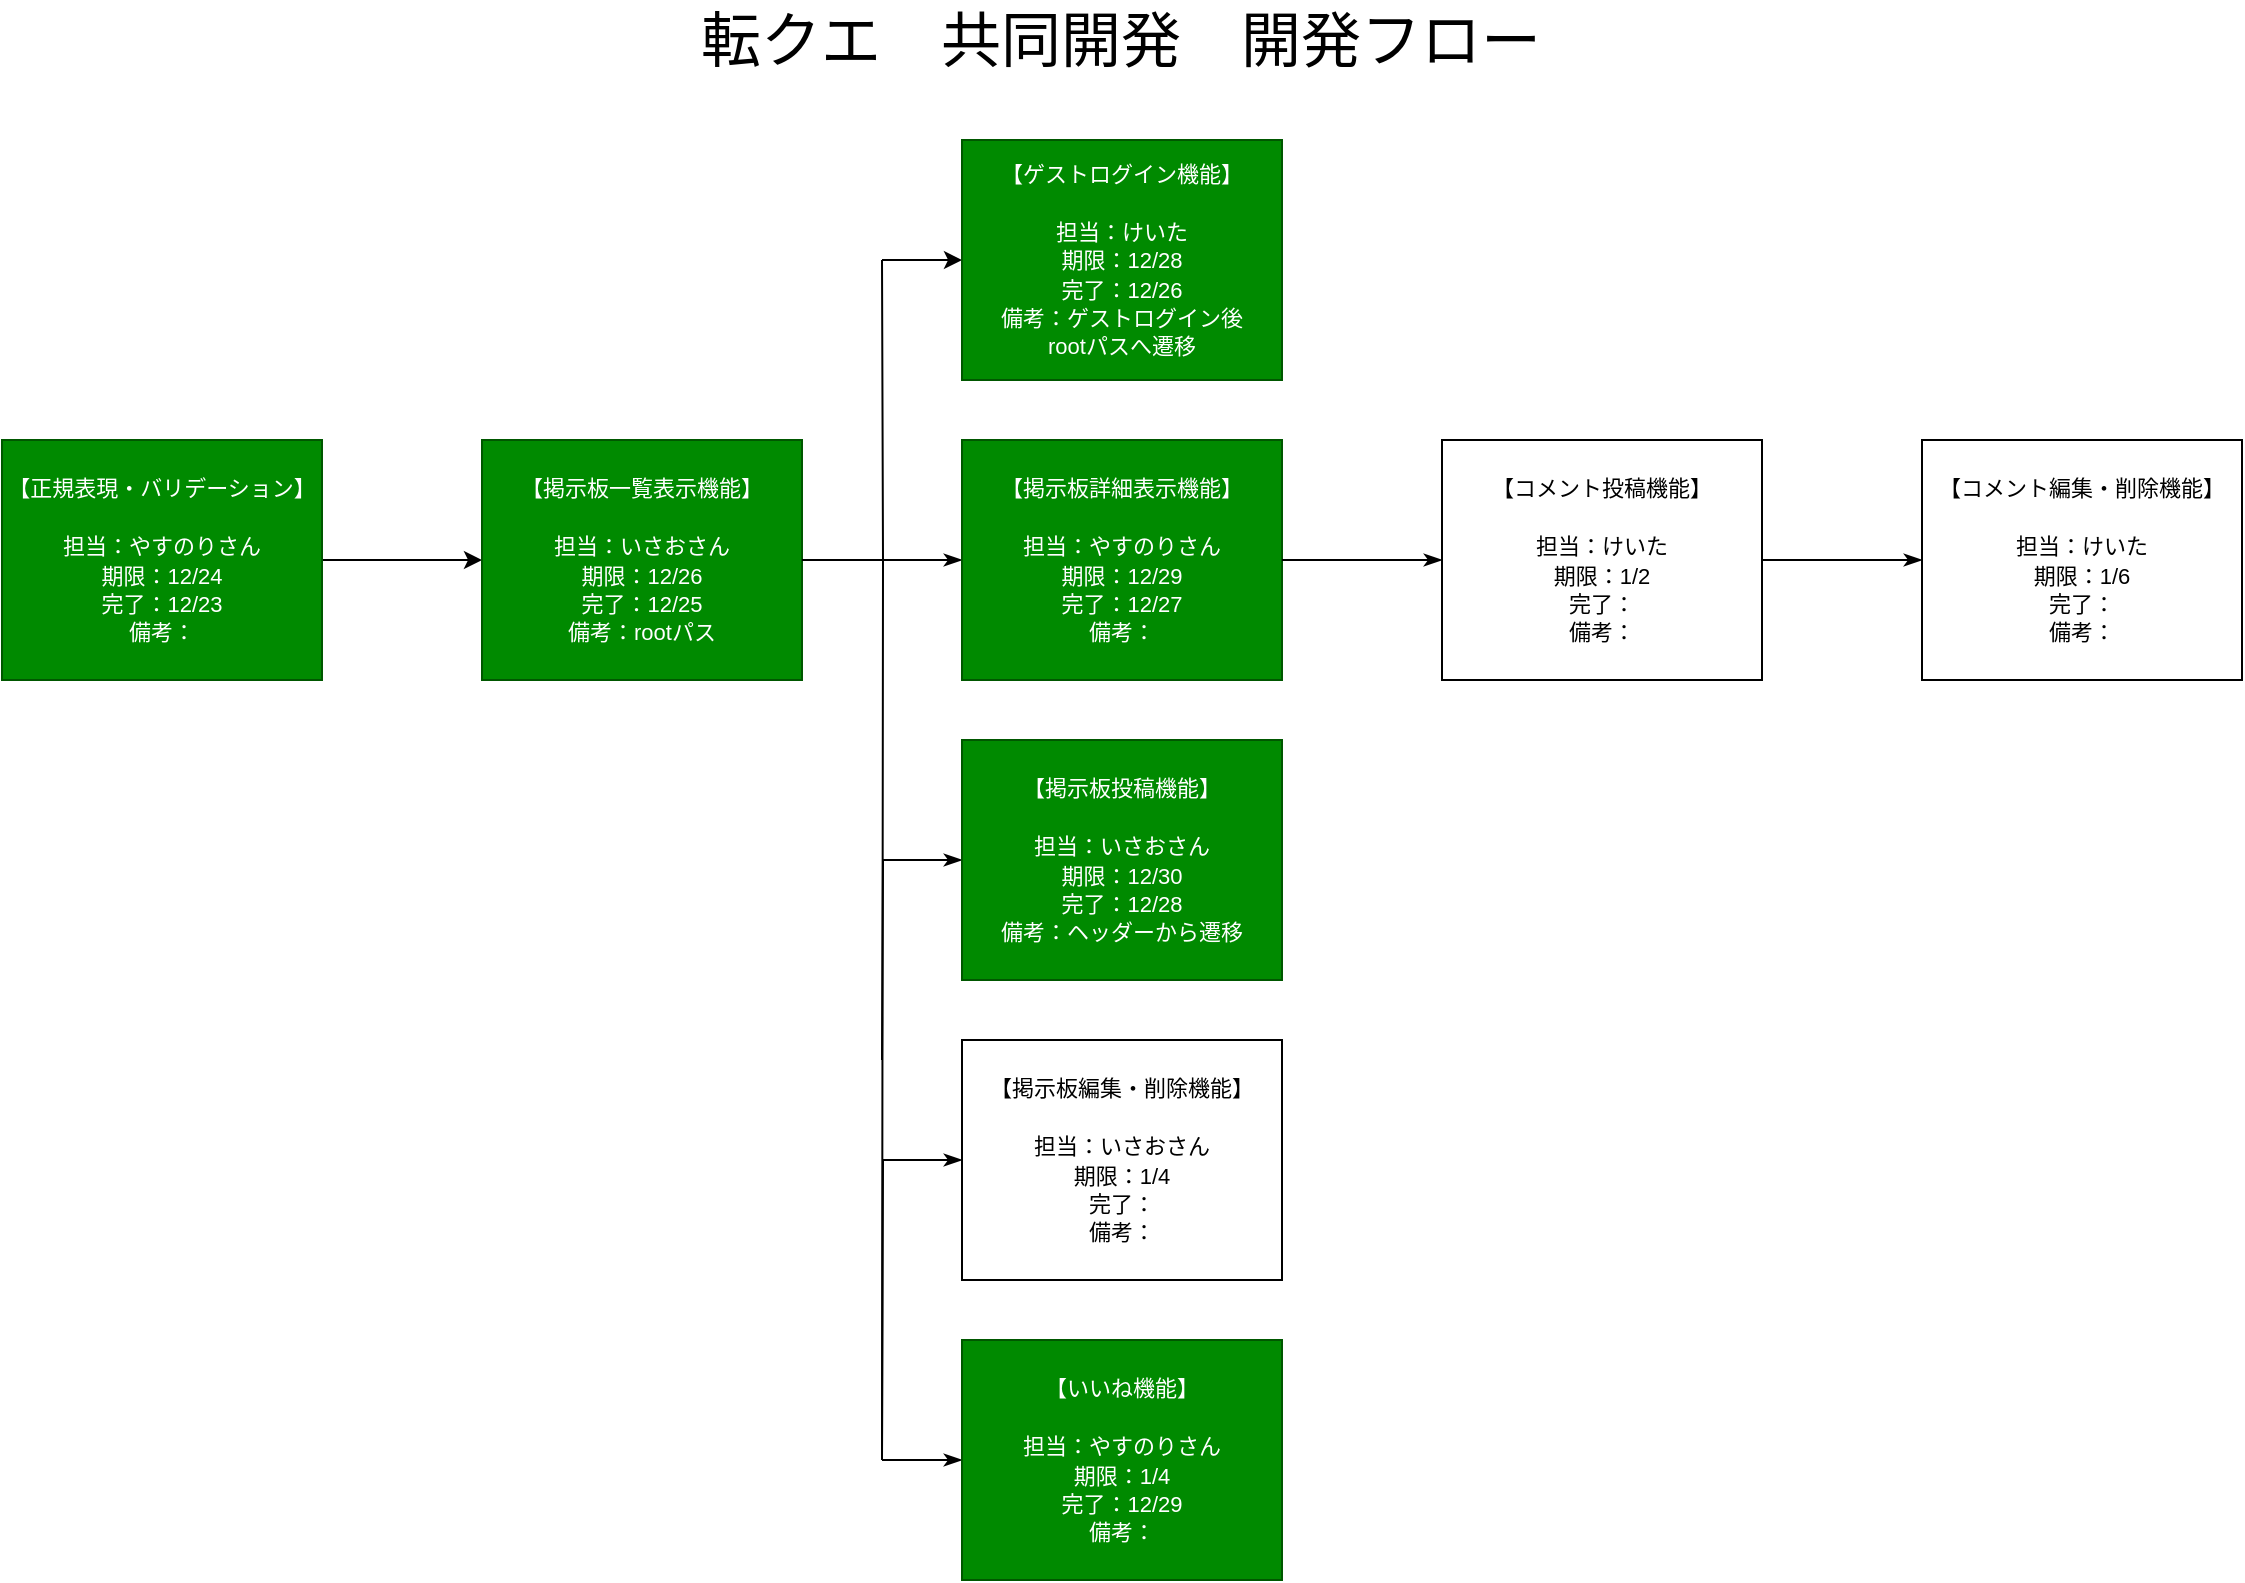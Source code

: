 <mxfile version="14.1.3" type="embed">
    <diagram id="6hGFLwfOUW9BJ-s0fimq" name="Page-1">
        <mxGraphModel dx="608" dy="310" grid="1" gridSize="10" guides="1" tooltips="1" connect="1" arrows="1" fold="1" page="1" pageScale="1" pageWidth="1169" pageHeight="827" math="0" shadow="0">
            <root>
                <mxCell id="0"/>
                <mxCell id="1" parent="0"/>
                <mxCell id="99" style="edgeStyle=orthogonalEdgeStyle;rounded=0;orthogonalLoop=1;jettySize=auto;html=1;exitX=1;exitY=0.5;exitDx=0;exitDy=0;entryX=0;entryY=0.5;entryDx=0;entryDy=0;" parent="1" source="4" target="95" edge="1">
                    <mxGeometry relative="1" as="geometry"/>
                </mxCell>
                <mxCell id="4" value="&lt;font style=&quot;font-size: 11px&quot;&gt;【正規表現・バリデーション】&lt;br&gt;&lt;br&gt;担当：やすのりさん&lt;br&gt;期限：12/24&lt;br&gt;完了：12/23&lt;br&gt;備考：&lt;br&gt;&lt;/font&gt;" style="whiteSpace=wrap;html=1;labelPosition=center;verticalLabelPosition=middle;align=center;verticalAlign=middle;labelBackgroundColor=none;fillColor=#008a00;strokeColor=#005700;fontColor=#ffffff;" parent="1" vertex="1">
                    <mxGeometry x="25" y="230" width="160" height="120" as="geometry"/>
                </mxCell>
                <mxCell id="9" value="&lt;font style=&quot;font-size: 30px&quot;&gt;転クエ　共同開発　開発フロー&lt;/font&gt;" style="text;html=1;strokeColor=none;fillColor=none;align=center;verticalAlign=middle;whiteSpace=wrap;rounded=0;labelBackgroundColor=none;" parent="1" vertex="1">
                    <mxGeometry x="367" y="10" width="435" height="40" as="geometry"/>
                </mxCell>
                <mxCell id="103" style="edgeStyle=orthogonalEdgeStyle;rounded=0;orthogonalLoop=1;jettySize=auto;html=1;exitX=1;exitY=0.5;exitDx=0;exitDy=0;startArrow=none;startFill=0;endArrow=none;endFill=0;" parent="1" source="95" edge="1">
                    <mxGeometry relative="1" as="geometry">
                        <mxPoint x="465" y="140" as="targetPoint"/>
                    </mxGeometry>
                </mxCell>
                <mxCell id="107" style="edgeStyle=orthogonalEdgeStyle;rounded=0;orthogonalLoop=1;jettySize=auto;html=1;startArrow=none;startFill=0;endArrow=none;endFill=0;" parent="1" source="95" edge="1">
                    <mxGeometry relative="1" as="geometry">
                        <mxPoint x="465" y="740" as="targetPoint"/>
                    </mxGeometry>
                </mxCell>
                <mxCell id="95" value="&lt;font style=&quot;font-size: 11px&quot;&gt;【掲示板一覧表示機能】&lt;br&gt;&lt;br&gt;担当：いさおさん&lt;br&gt;期限：12/26&lt;br&gt;完了：12/25&lt;br&gt;備考：rootパス&lt;br&gt;&lt;/font&gt;" style="whiteSpace=wrap;html=1;labelPosition=center;verticalLabelPosition=middle;align=center;verticalAlign=middle;labelBackgroundColor=none;fillColor=#008a00;strokeColor=#005700;fontColor=#ffffff;" parent="1" vertex="1">
                    <mxGeometry x="265" y="230" width="160" height="120" as="geometry"/>
                </mxCell>
                <mxCell id="104" style="edgeStyle=orthogonalEdgeStyle;rounded=0;orthogonalLoop=1;jettySize=auto;html=1;startArrow=classic;startFill=1;endArrow=none;endFill=0;" parent="1" source="100" edge="1">
                    <mxGeometry relative="1" as="geometry">
                        <mxPoint x="465" y="140" as="targetPoint"/>
                    </mxGeometry>
                </mxCell>
                <mxCell id="100" value="&lt;font style=&quot;font-size: 11px&quot;&gt;【ゲストログイン機能】&lt;br&gt;&lt;br&gt;担当：けいた&lt;br&gt;期限：12/28&lt;br&gt;完了：12/26&lt;br&gt;備考：ゲストログイン後&lt;br&gt;rootパスへ遷移&lt;br&gt;&lt;/font&gt;" style="whiteSpace=wrap;html=1;labelPosition=center;verticalLabelPosition=middle;align=center;verticalAlign=middle;labelBackgroundColor=none;fillColor=#008a00;strokeColor=#005700;fontColor=#ffffff;" parent="1" vertex="1">
                    <mxGeometry x="505" y="80" width="160" height="120" as="geometry"/>
                </mxCell>
                <mxCell id="108" style="edgeStyle=orthogonalEdgeStyle;rounded=0;orthogonalLoop=1;jettySize=auto;html=1;startArrow=classicThin;startFill=1;endArrow=none;endFill=0;" parent="1" source="105" edge="1">
                    <mxGeometry relative="1" as="geometry">
                        <mxPoint x="465" y="540" as="targetPoint"/>
                    </mxGeometry>
                </mxCell>
                <mxCell id="105" value="&lt;font style=&quot;font-size: 11px&quot;&gt;【掲示板投稿機能】&lt;br&gt;&lt;br&gt;担当：いさおさん&lt;br&gt;期限：12/30&lt;br&gt;完了：12/28&lt;br&gt;備考：ヘッダーから遷移&lt;br&gt;&lt;/font&gt;" style="whiteSpace=wrap;html=1;labelPosition=center;verticalLabelPosition=middle;align=center;verticalAlign=middle;labelBackgroundColor=none;fillColor=#008a00;strokeColor=#005700;fontColor=#ffffff;" parent="1" vertex="1">
                    <mxGeometry x="505" y="380" width="160" height="120" as="geometry"/>
                </mxCell>
                <mxCell id="127" style="edgeStyle=orthogonalEdgeStyle;rounded=0;orthogonalLoop=1;jettySize=auto;html=1;exitX=0;exitY=0.5;exitDx=0;exitDy=0;startArrow=classicThin;startFill=1;endArrow=none;endFill=0;" parent="1" source="112" edge="1">
                    <mxGeometry relative="1" as="geometry">
                        <mxPoint x="425" y="290" as="targetPoint"/>
                    </mxGeometry>
                </mxCell>
                <mxCell id="112" value="&lt;font style=&quot;font-size: 11px&quot;&gt;【掲示板詳細表示機能】&lt;br&gt;&lt;br&gt;担当：やすのりさん&lt;br&gt;期限：12/29&lt;br&gt;完了：12/27&lt;br&gt;備考：&lt;br&gt;&lt;/font&gt;" style="whiteSpace=wrap;html=1;labelPosition=center;verticalLabelPosition=middle;align=center;verticalAlign=middle;labelBackgroundColor=none;fillColor=#008a00;strokeColor=#005700;fontColor=#ffffff;" parent="1" vertex="1">
                    <mxGeometry x="505" y="230" width="160" height="120" as="geometry"/>
                </mxCell>
                <mxCell id="114" style="edgeStyle=orthogonalEdgeStyle;rounded=0;orthogonalLoop=1;jettySize=auto;html=1;startArrow=classicThin;startFill=1;endArrow=none;endFill=0;" parent="1" source="113" edge="1">
                    <mxGeometry relative="1" as="geometry">
                        <mxPoint x="465" y="740" as="targetPoint"/>
                    </mxGeometry>
                </mxCell>
                <mxCell id="113" value="&lt;font style=&quot;font-size: 11px&quot;&gt;【掲示板編集・削除機能】&lt;br&gt;&lt;br&gt;担当：いさおさん&lt;br&gt;期限：1/4&lt;br&gt;完了：&lt;br&gt;備考：&lt;br&gt;&lt;/font&gt;" style="whiteSpace=wrap;html=1;labelPosition=center;verticalLabelPosition=middle;align=center;verticalAlign=middle;labelBackgroundColor=none;" parent="1" vertex="1">
                    <mxGeometry x="505" y="530" width="160" height="120" as="geometry"/>
                </mxCell>
                <mxCell id="128" style="edgeStyle=orthogonalEdgeStyle;rounded=0;orthogonalLoop=1;jettySize=auto;html=1;entryX=1;entryY=0.5;entryDx=0;entryDy=0;startArrow=classicThin;startFill=1;endArrow=none;endFill=0;" parent="1" source="115" target="112" edge="1">
                    <mxGeometry relative="1" as="geometry"/>
                </mxCell>
                <mxCell id="115" value="&lt;font style=&quot;font-size: 11px&quot;&gt;【コメント投稿機能】&lt;br&gt;&lt;br&gt;担当：けいた&lt;br&gt;期限：1/2&lt;br&gt;完了：&lt;br&gt;備考：&lt;br&gt;&lt;/font&gt;" style="whiteSpace=wrap;html=1;labelPosition=center;verticalLabelPosition=middle;align=center;verticalAlign=middle;labelBackgroundColor=none;" parent="1" vertex="1">
                    <mxGeometry x="745" y="230" width="160" height="120" as="geometry"/>
                </mxCell>
                <mxCell id="122" style="edgeStyle=orthogonalEdgeStyle;rounded=0;orthogonalLoop=1;jettySize=auto;html=1;startArrow=classicThin;startFill=1;endArrow=none;endFill=0;" parent="1" source="118" target="115" edge="1">
                    <mxGeometry relative="1" as="geometry"/>
                </mxCell>
                <mxCell id="118" value="&lt;font style=&quot;font-size: 11px&quot;&gt;【コメント編集・削除機能】&lt;br&gt;&lt;br&gt;担当：けいた&lt;br&gt;期限：1/6&lt;br&gt;完了：&lt;br&gt;備考：&lt;br&gt;&lt;/font&gt;" style="whiteSpace=wrap;html=1;labelPosition=center;verticalLabelPosition=middle;align=center;verticalAlign=middle;labelBackgroundColor=none;" parent="1" vertex="1">
                    <mxGeometry x="985" y="230" width="160" height="120" as="geometry"/>
                </mxCell>
                <mxCell id="129" style="edgeStyle=orthogonalEdgeStyle;rounded=0;orthogonalLoop=1;jettySize=auto;html=1;exitX=0;exitY=0.5;exitDx=0;exitDy=0;startArrow=classicThin;startFill=1;endArrow=none;endFill=0;" parent="1" source="123" edge="1">
                    <mxGeometry relative="1" as="geometry">
                        <mxPoint x="465" y="740" as="targetPoint"/>
                    </mxGeometry>
                </mxCell>
                <mxCell id="123" value="&lt;font style=&quot;font-size: 11px&quot;&gt;【いいね機能】&lt;br&gt;&lt;br&gt;担当：やすのりさん&lt;br&gt;期限：1/4&lt;br&gt;完了：12/29&lt;br&gt;備考：&lt;br&gt;&lt;/font&gt;" style="whiteSpace=wrap;html=1;labelPosition=center;verticalLabelPosition=middle;align=center;verticalAlign=middle;labelBackgroundColor=none;fillColor=#008a00;strokeColor=#005700;fontColor=#ffffff;" parent="1" vertex="1">
                    <mxGeometry x="505" y="680" width="160" height="120" as="geometry"/>
                </mxCell>
            </root>
        </mxGraphModel>
    </diagram>
</mxfile>
